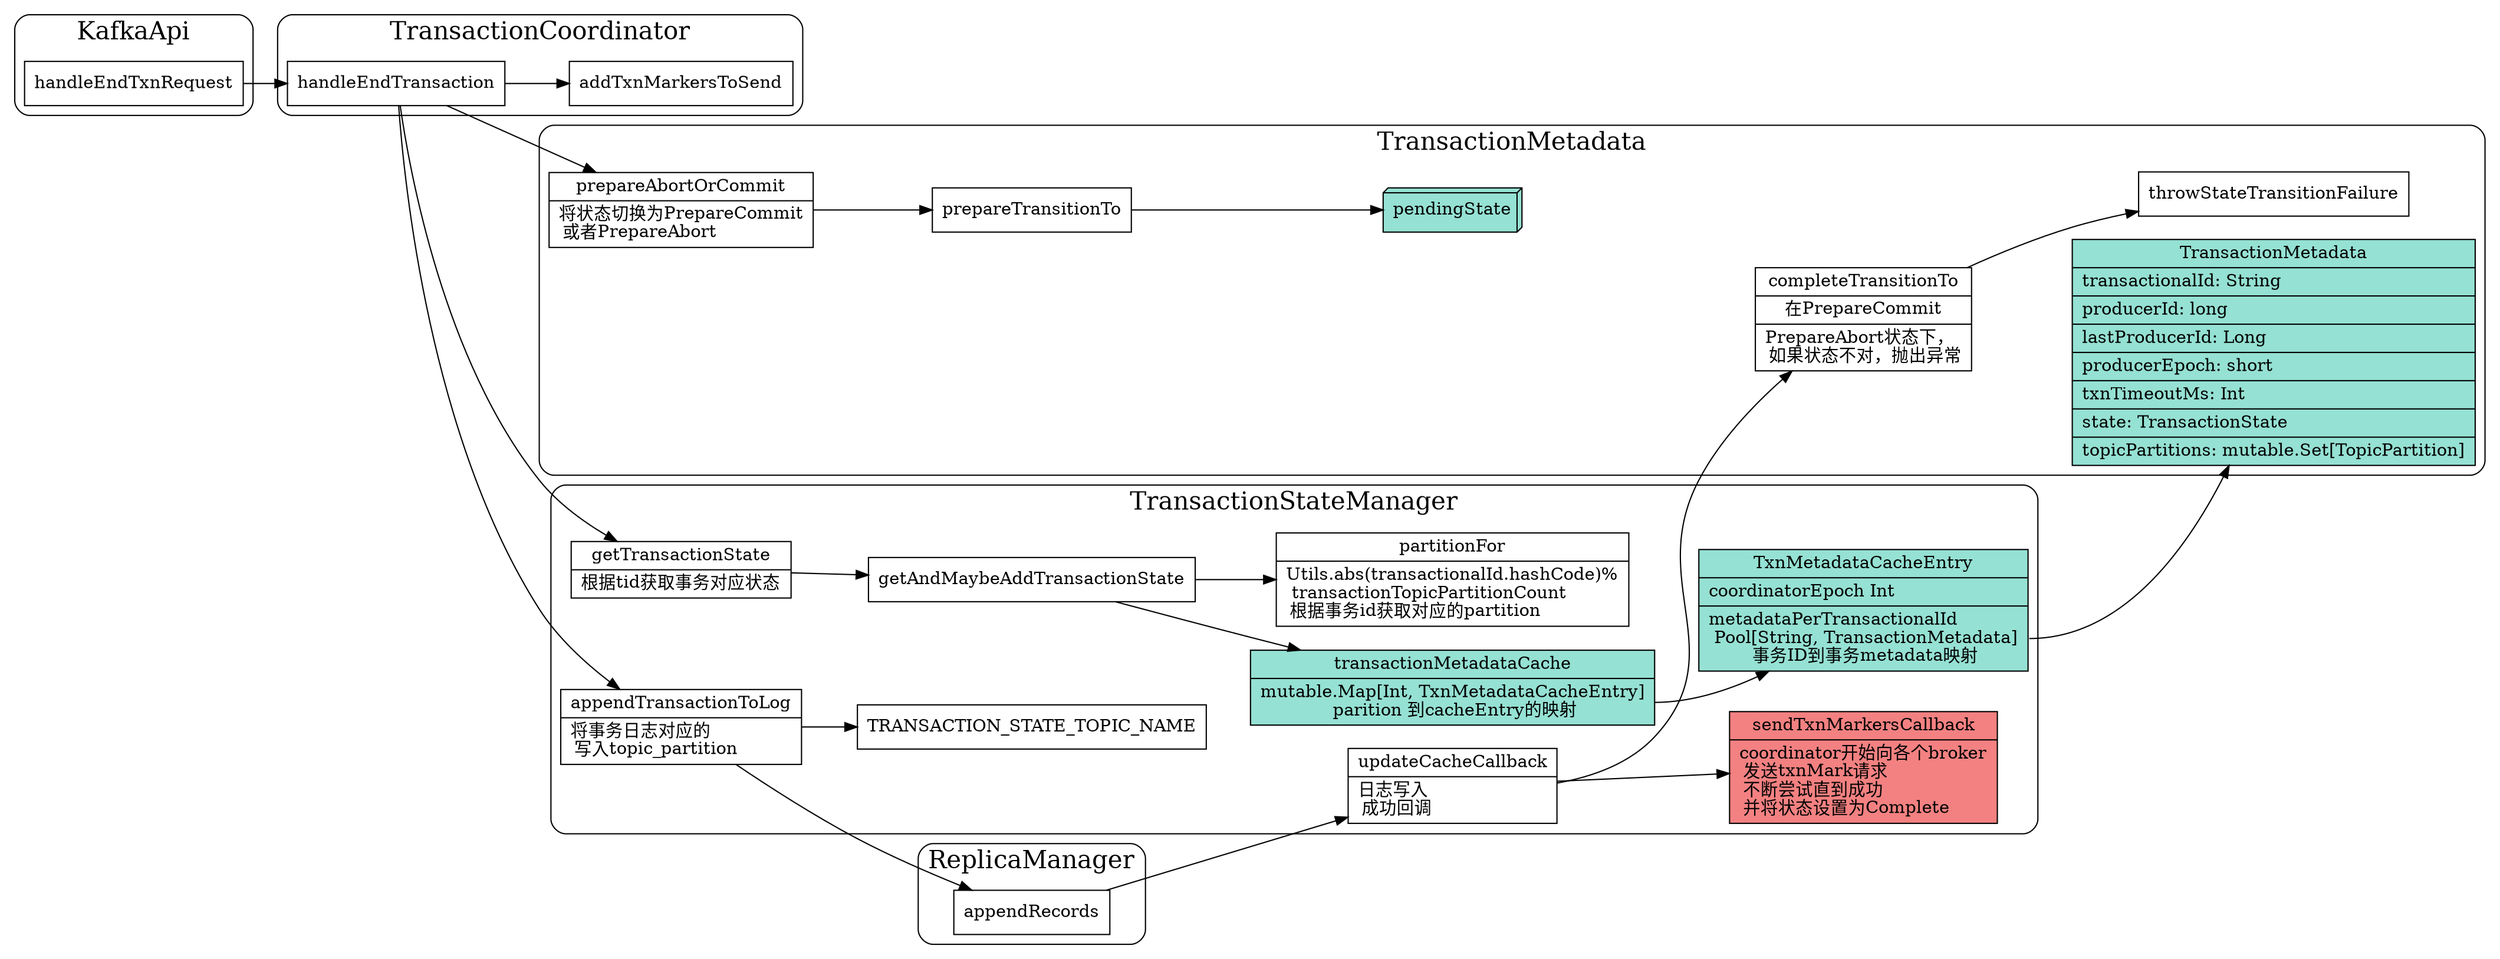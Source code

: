 digraph txn_prepare {
  node[shape=box;];
  newrank=true;
  rankdir=LR;

  subgraph cluster_ReplicaManager {
    graph[label="ReplicaManager";fontsize=20;style=rounded];
    appendRecords;
  };

  subgraph cluster_TransactionMetadata {
    graph[label="TransactionMetadata";fontsize=20;style=rounded];
    TransactionMetadata[
      fillcolor="#95e1d3";
      style=filled;
      shape="record";
      label="{{
        TransactionMetadata|
        transactionalId: String \l|
        producerId: long \l|
        lastProducerId: Long \l|
        producerEpoch: short \l|
        txnTimeoutMs: Int \l|
        state: TransactionState \l|
        <tp> topicPartitions: mutable.Set[TopicPartition]\l
      }}";
    ];
    prepareTransitionTo[
      shape="record";
      label="{{
        prepareTransitionTo
      }}";
    ];
    completeTransitionTo[
      shape="record";
      label="{{
        completeTransitionTo|
        在PrepareCommit|PrepareAbort状态下，\l 
        如果状态不对，抛出异常\l
      }}";
    ];
    pendingState[
      fillcolor="#95e1d3";
      style=filled;
      shape="box3d";
      label="pendingState"
    ];
    prepareAbortOrCommit[
      shape="record";
      label="{{
        prepareAbortOrCommit|
        将状态切换为PrepareCommit\l 
        或者PrepareAbort\l
      }}";
    ];
    prepareAbortOrCommit ->  prepareTransitionTo -> pendingState;
    completeTransitionTo -> throwStateTransitionFailure;
  };

  subgraph cluster_TransactionStateManager {
    graph[label="TransactionStateManager";fontsize=20;style=rounded];
    appendTransactionToLog[
      shape="record";
      label="{{
        appendTransactionToLog|
        将事务日志对应的\l 
        写入topic_partition\l
      }}";
    ];
    getTransactionState[
      shape="record";
      label="{{
        getTransactionState|
        根据tid获取事务对应状态
      }}";
    ];
    transactionMetadataCache[
      fillcolor="#95e1d3";
      style=filled;
      shape="box3d";
      label="transactionMetadataCache"
    ];
    transactionMetadataCache[
      fillcolor="#95e1d3";
      style=filled;
      shape="record";
      label="{{
        transactionMetadataCache|
        <entry>mutable.Map[Int, TxnMetadataCacheEntry]\l
        parition 到cacheEntry的映射
      }}";
    ];
    TxnMetadataCacheEntry[
      shape="record";
      fillcolor="#95e1d3";
      style=filled;
      label="{{
        TxnMetadataCacheEntry|
        coordinatorEpoch Int \l|
        <meta> metadataPerTransactionalId \l 
        Pool[String, TransactionMetadata]\l
        事务ID到事务metadata映射
      }}";
    ];
    partitionFor[
      shape="record";
      label="{{
        partitionFor|
        Utils.abs(transactionalId.hashCode)\%\l transactionTopicPartitionCount 
        \l 根据事务id获取对应的partition\l
      }}";
    ];

    updateCacheCallback[
      shape="record";
      label="{{
        updateCacheCallback|
        日志写入\l 
        成功回调\l
      }}";
    ];
    transactionMetadataCache:entry -> TxnMetadataCacheEntry;
    TxnMetadataCacheEntry:meta -> TransactionMetadata;

    getTransactionState -> getAndMaybeAddTransactionState;
    getAndMaybeAddTransactionState -> {
      transactionMetadataCache;
      partitionFor;
    }

    appendTransactionToLog -> {
      TRANSACTION_STATE_TOPIC_NAME;
      appendRecords;
    };
    appendRecords -> updateCacheCallback -> completeTransitionTo;
    updateCacheCallback -> sendTxnMarkersCallback;
    sendTxnMarkersCallback[
      fillcolor="#f38181"
      style=filled;
      shape="record";
      label="{{
        sendTxnMarkersCallback|
        coordinator开始向各个broker\l 
        发送txnMark请求\l
        不断尝试直到成功\l
        并将状态设置为Complete\l
        }}"
    ];
  };


  subgraph cluster_TransactionCoordinator {
    graph[label="TransactionCoordinator";fontsize=20;style=rounded];
    handleEndTransaction -> {
      getTransactionState;
      appendTransactionToLog;
      prepareAbortOrCommit;
      addTxnMarkersToSend;
    }
  };
  subgraph cluster_KafkaApi {
    graph[label="KafkaApi";fontsize=20;style=rounded];
    handleEndTxnRequest -> {
      handleEndTransaction;
    }
  };

}
